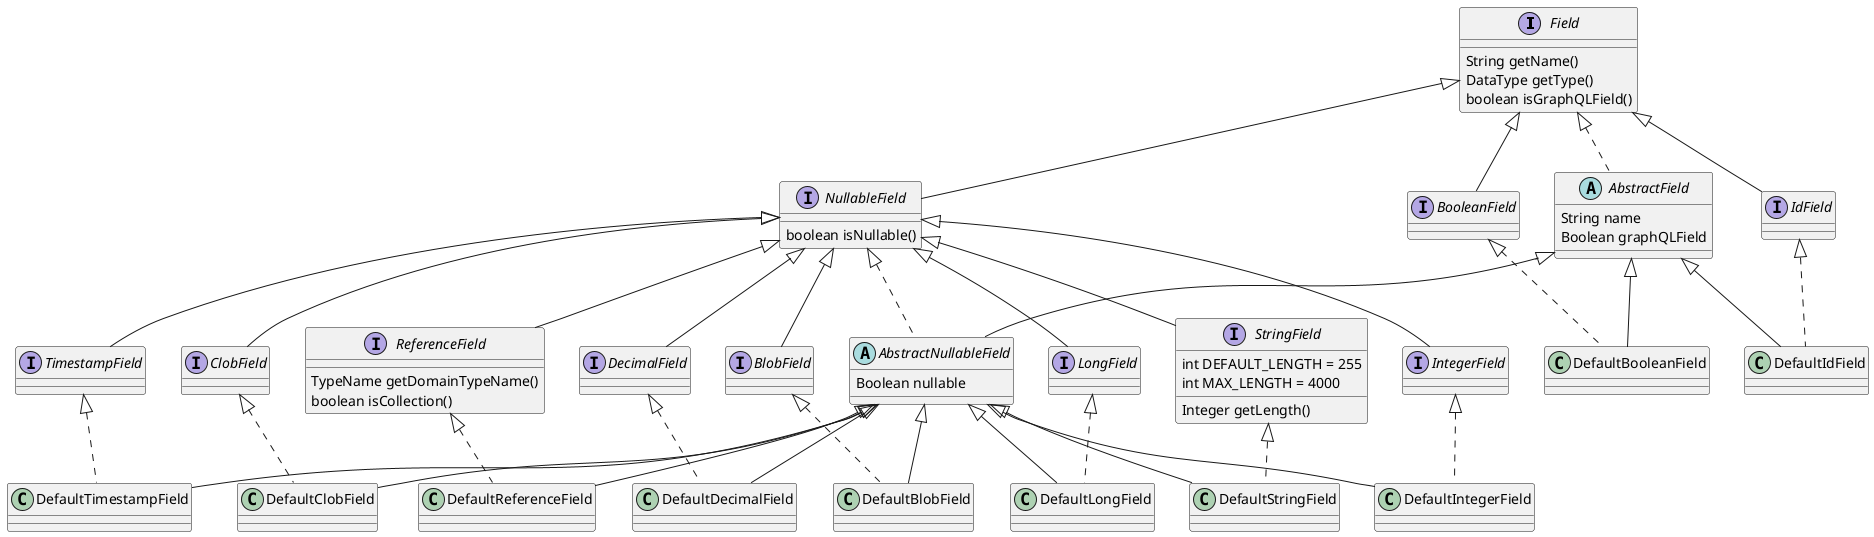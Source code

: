 @startuml

interface Field {
  String getName()
  DataType getType()
  boolean isGraphQLField()
}

interface NullableField extends Field {
  boolean isNullable()
}

interface BlobField extends NullableField {
}

interface BooleanField extends Field {
}

interface ClobField extends NullableField {
}

interface DecimalField extends NullableField {
}

interface IdField extends Field {
}

interface IntegerField extends NullableField {
}

interface LongField extends NullableField {
}

interface ReferenceField extends NullableField {
  TypeName getDomainTypeName()
  boolean isCollection()
}

interface StringField extends NullableField {
  int DEFAULT_LENGTH = 255
  int MAX_LENGTH = 4000
  Integer getLength()
}

interface TimestampField extends NullableField {
}

abstract class AbstractField implements Field {
  String name
  Boolean graphQLField
}

abstract class AbstractNullableField extends AbstractField implements NullableField {
  Boolean nullable
}

class DefaultBlobField extends AbstractNullableField implements BlobField {
}

class DefaultBooleanField extends AbstractField implements BooleanField {
}

class DefaultClobField extends AbstractNullableField implements ClobField {
}

class DefaultDecimalField extends AbstractNullableField implements DecimalField {
}

class DefaultIdField extends AbstractField implements IdField {
}

class DefaultIntegerField extends AbstractNullableField implements IntegerField {
}

class DefaultLongField extends AbstractNullableField implements LongField {
}

class DefaultReferenceField extends AbstractNullableField implements ReferenceField {
}

class DefaultStringField extends AbstractNullableField implements StringField {
}

class DefaultTimestampField extends AbstractNullableField implements TimestampField {
}

@enduml